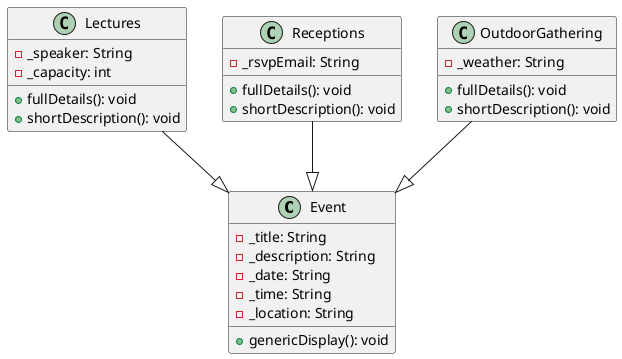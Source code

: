 @startuml Foundation3
Class Event{
    -_title: String
    -_description: String
    -_date: String
    -_time: String
    -_location: String

    +genericDisplay(): void
}

Class Lectures{
    -_speaker: String
    -_capacity: int

    +fullDetails(): void
    +shortDescription(): void
}

Class Receptions{
    -_rsvpEmail: String

    +fullDetails(): void
    +shortDescription(): void
}

Class OutdoorGathering{
    -_weather: String

    +fullDetails(): void
    +shortDescription(): void

}

Receptions --|> Event
Lectures --|> Event
OutdoorGathering --|> Event